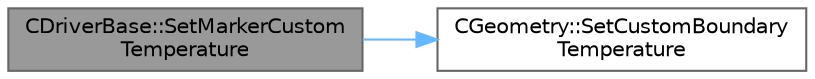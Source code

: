 digraph "CDriverBase::SetMarkerCustomTemperature"
{
 // LATEX_PDF_SIZE
  bgcolor="transparent";
  edge [fontname=Helvetica,fontsize=10,labelfontname=Helvetica,labelfontsize=10];
  node [fontname=Helvetica,fontsize=10,shape=box,height=0.2,width=0.4];
  rankdir="LR";
  Node1 [id="Node000001",label="CDriverBase::SetMarkerCustom\lTemperature",height=0.2,width=0.4,color="gray40", fillcolor="grey60", style="filled", fontcolor="black",tooltip="Set the temperature of a vertex on a specified marker (MARKER_PYTHON_CUSTOM)."];
  Node1 -> Node2 [id="edge1_Node000001_Node000002",color="steelblue1",style="solid",tooltip=" "];
  Node2 [id="Node000002",label="CGeometry::SetCustomBoundary\lTemperature",height=0.2,width=0.4,color="grey40", fillcolor="white", style="filled",URL="$classCGeometry.html#a15d1d3dde204e653f603e9360df937c9",tooltip="Set the value of the customized temperature at a specified vertex on a specified marker."];
}
